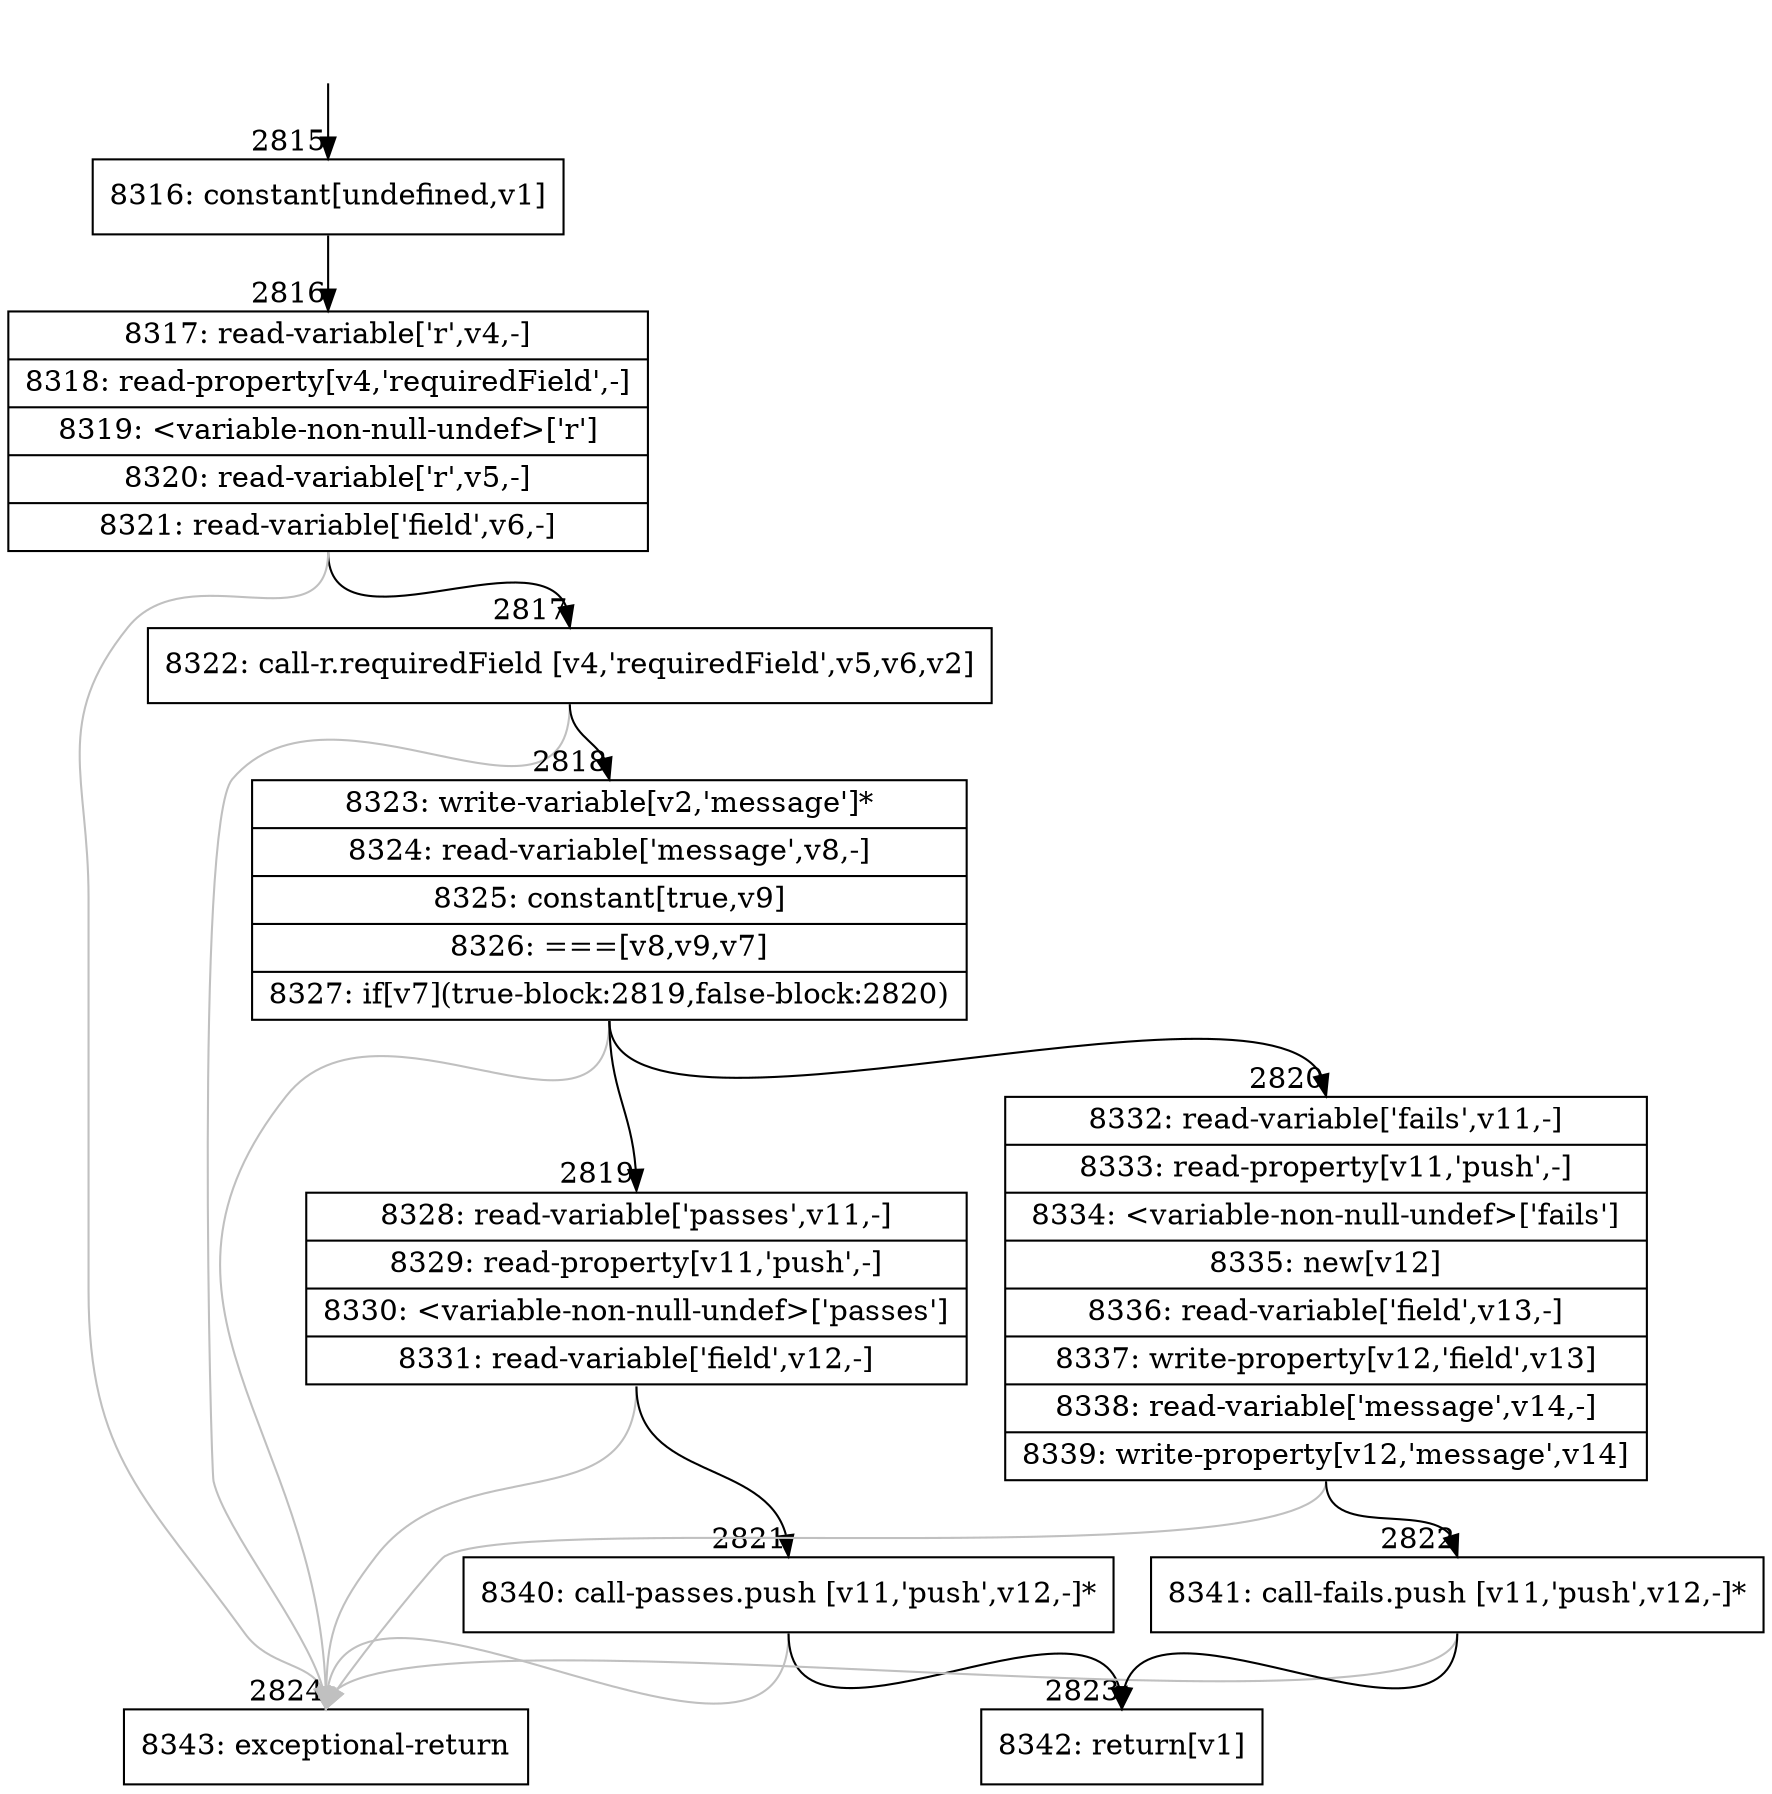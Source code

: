 digraph {
rankdir="TD"
BB_entry218[shape=none,label=""];
BB_entry218 -> BB2815 [tailport=s, headport=n, headlabel="    2815"]
BB2815 [shape=record label="{8316: constant[undefined,v1]}" ] 
BB2815 -> BB2816 [tailport=s, headport=n, headlabel="      2816"]
BB2816 [shape=record label="{8317: read-variable['r',v4,-]|8318: read-property[v4,'requiredField',-]|8319: \<variable-non-null-undef\>['r']|8320: read-variable['r',v5,-]|8321: read-variable['field',v6,-]}" ] 
BB2816 -> BB2817 [tailport=s, headport=n, headlabel="      2817"]
BB2816 -> BB2824 [tailport=s, headport=n, color=gray, headlabel="      2824"]
BB2817 [shape=record label="{8322: call-r.requiredField [v4,'requiredField',v5,v6,v2]}" ] 
BB2817 -> BB2818 [tailport=s, headport=n, headlabel="      2818"]
BB2817 -> BB2824 [tailport=s, headport=n, color=gray]
BB2818 [shape=record label="{8323: write-variable[v2,'message']*|8324: read-variable['message',v8,-]|8325: constant[true,v9]|8326: ===[v8,v9,v7]|8327: if[v7](true-block:2819,false-block:2820)}" ] 
BB2818 -> BB2819 [tailport=s, headport=n, headlabel="      2819"]
BB2818 -> BB2820 [tailport=s, headport=n, headlabel="      2820"]
BB2818 -> BB2824 [tailport=s, headport=n, color=gray]
BB2819 [shape=record label="{8328: read-variable['passes',v11,-]|8329: read-property[v11,'push',-]|8330: \<variable-non-null-undef\>['passes']|8331: read-variable['field',v12,-]}" ] 
BB2819 -> BB2821 [tailport=s, headport=n, headlabel="      2821"]
BB2819 -> BB2824 [tailport=s, headport=n, color=gray]
BB2820 [shape=record label="{8332: read-variable['fails',v11,-]|8333: read-property[v11,'push',-]|8334: \<variable-non-null-undef\>['fails']|8335: new[v12]|8336: read-variable['field',v13,-]|8337: write-property[v12,'field',v13]|8338: read-variable['message',v14,-]|8339: write-property[v12,'message',v14]}" ] 
BB2820 -> BB2822 [tailport=s, headport=n, headlabel="      2822"]
BB2820 -> BB2824 [tailport=s, headport=n, color=gray]
BB2821 [shape=record label="{8340: call-passes.push [v11,'push',v12,-]*}" ] 
BB2821 -> BB2823 [tailport=s, headport=n, headlabel="      2823"]
BB2821 -> BB2824 [tailport=s, headport=n, color=gray]
BB2822 [shape=record label="{8341: call-fails.push [v11,'push',v12,-]*}" ] 
BB2822 -> BB2823 [tailport=s, headport=n]
BB2822 -> BB2824 [tailport=s, headport=n, color=gray]
BB2823 [shape=record label="{8342: return[v1]}" ] 
BB2824 [shape=record label="{8343: exceptional-return}" ] 
//#$~ 2550
}
